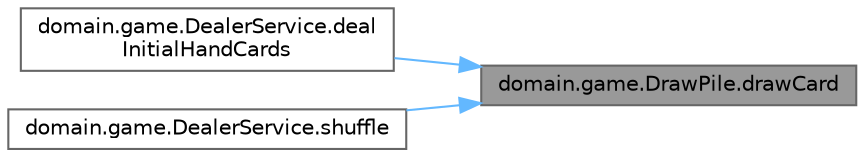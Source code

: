 digraph "domain.game.DrawPile.drawCard"
{
 // LATEX_PDF_SIZE
  bgcolor="transparent";
  edge [fontname=Helvetica,fontsize=10,labelfontname=Helvetica,labelfontsize=10];
  node [fontname=Helvetica,fontsize=10,shape=box,height=0.2,width=0.4];
  rankdir="RL";
  Node1 [id="Node000001",label="domain.game.DrawPile.drawCard",height=0.2,width=0.4,color="gray40", fillcolor="grey60", style="filled", fontcolor="black",tooltip="Extrae y devuelve la carta superior del mazo."];
  Node1 -> Node2 [id="edge1_Node000001_Node000002",dir="back",color="steelblue1",style="solid",tooltip=" "];
  Node2 [id="Node000002",label="domain.game.DealerService.deal\lInitialHandCards",height=0.2,width=0.4,color="grey40", fillcolor="white", style="filled",URL="$classdomain_1_1game_1_1_dealer_service.html#a280d1898ce0bc2f5c56c81d017d1b179",tooltip="Reparte cartas iniciales a los jugadores desde el mazo."];
  Node1 -> Node3 [id="edge2_Node000001_Node000003",dir="back",color="steelblue1",style="solid",tooltip=" "];
  Node3 [id="Node000003",label="domain.game.DealerService.shuffle",height=0.2,width=0.4,color="grey40", fillcolor="white", style="filled",URL="$classdomain_1_1game_1_1_dealer_service.html#af2fca55501c011a31b5bea654cbc9e7e",tooltip="Baraja el mazo de robar y coloca una carta previamente jugada como primera."];
}
